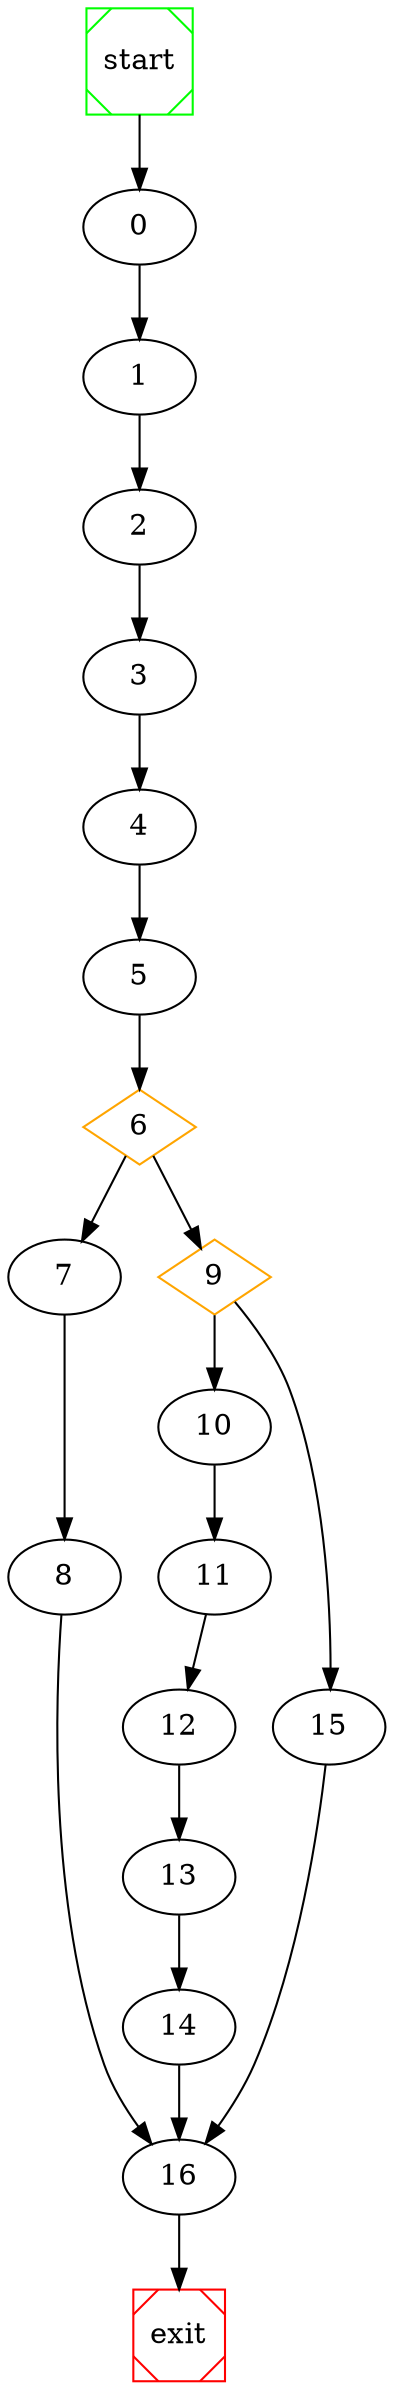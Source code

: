 # dot file created at runtime

digraph G {
	start -> 0;
	0 -> 1 ;
	1 -> 2 ;
	2 -> 3 ;
	3 -> 4 ;
	4 -> 5 ;
	6 [shape=diamond, color=orange] ;
	7 -> 8 ;
	6 -> 7 ;
	9 [shape=diamond, color=orange] ;
	6 -> 9 ;
	10 -> 11 ;
	11 -> 12 ;
	12 -> 13 ;
	13 -> 14 ;
	9 -> 10 ;
	9 -> 15 ;
	5 -> 6 ;
	8 -> 16 ;
	15 -> 16 ;
	14 -> 16 ;
	16 -> exit;

	start [shape=Msquare, color=green];
	exit [shape=Msquare, color=red];
}